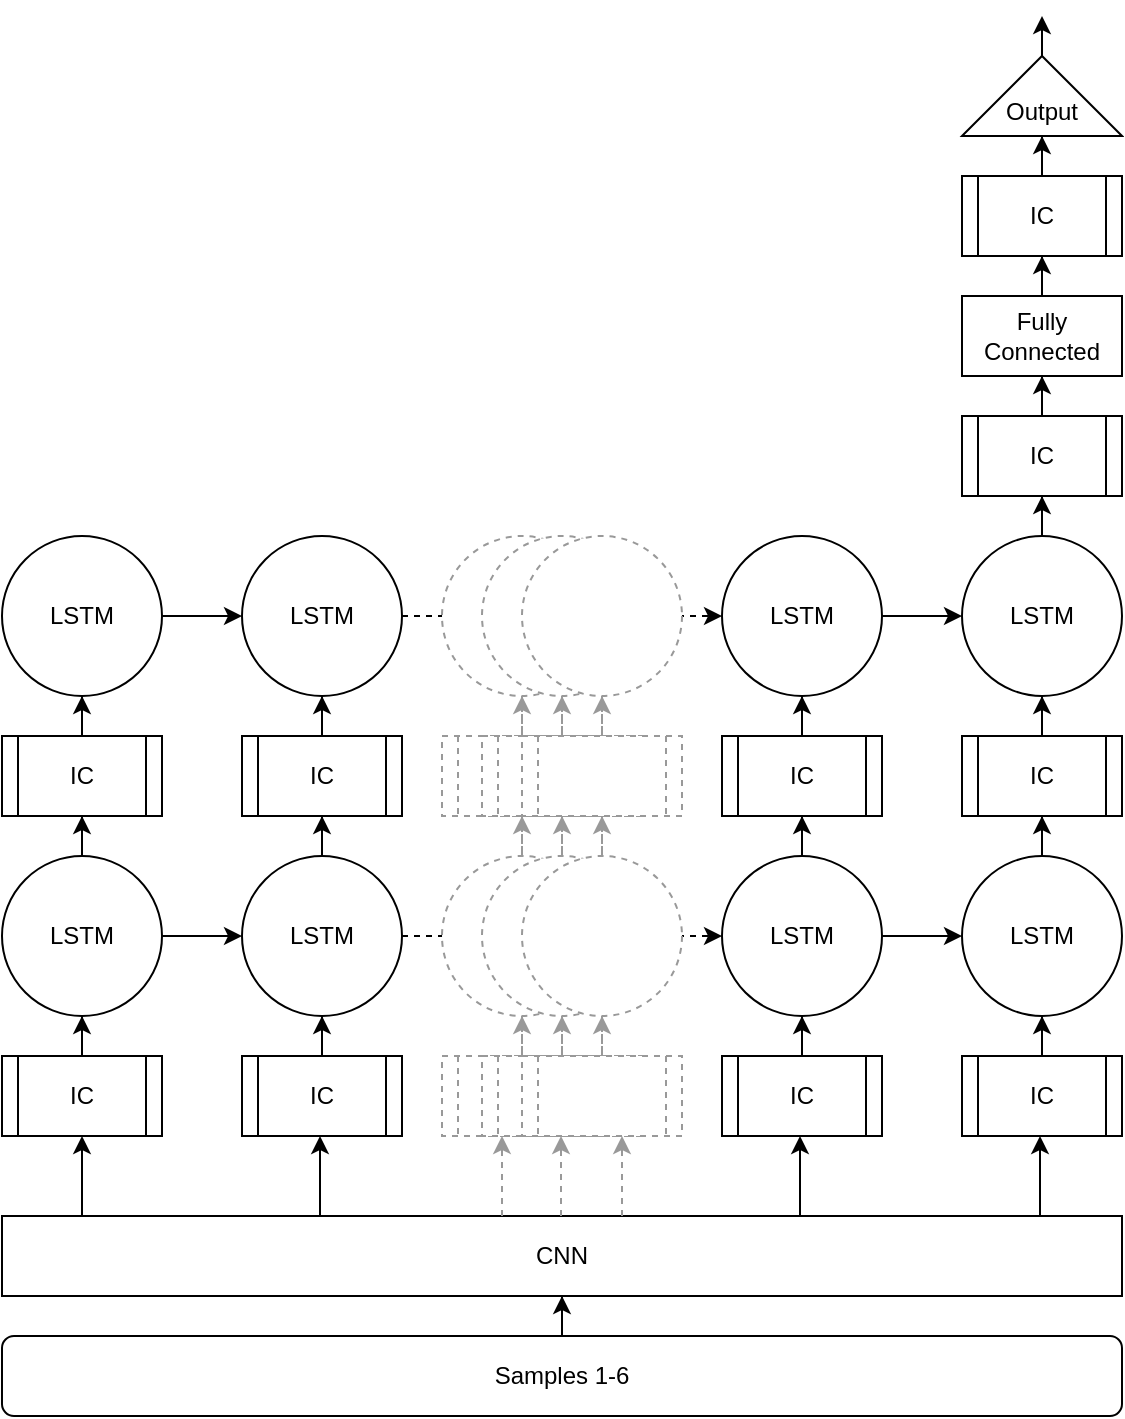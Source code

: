 <mxfile version="12.2.2" type="device" pages="1"><diagram id="08vCkon5hYv65G0pEPUH" name="Page-1"><mxGraphModel dx="1408" dy="752" grid="1" gridSize="10" guides="1" tooltips="1" connect="1" arrows="1" fold="1" page="1" pageScale="1" pageWidth="850" pageHeight="1100" math="0" shadow="0"><root><mxCell id="0"/><mxCell id="1" parent="0"/><mxCell id="wbZ5SZzInYULaO9SOd1E-4" style="edgeStyle=orthogonalEdgeStyle;rounded=0;orthogonalLoop=1;jettySize=auto;html=1;dashed=1;" edge="1" parent="1" source="yo3lCTCQwIQIwDGwGREe-50" target="yo3lCTCQwIQIwDGwGREe-68"><mxGeometry relative="1" as="geometry"/></mxCell><mxCell id="wbZ5SZzInYULaO9SOd1E-3" style="edgeStyle=orthogonalEdgeStyle;rounded=0;orthogonalLoop=1;jettySize=auto;html=1;dashed=1;" edge="1" parent="1" source="yo3lCTCQwIQIwDGwGREe-45" target="yo3lCTCQwIQIwDGwGREe-63"><mxGeometry relative="1" as="geometry"/></mxCell><mxCell id="wbZ5SZzInYULaO9SOd1E-30" style="edgeStyle=orthogonalEdgeStyle;rounded=0;orthogonalLoop=1;jettySize=auto;html=1;dashed=1;strokeColor=#999999;" edge="1" parent="1" source="wbZ5SZzInYULaO9SOd1E-31" target="wbZ5SZzInYULaO9SOd1E-33"><mxGeometry relative="1" as="geometry"/></mxCell><mxCell id="wbZ5SZzInYULaO9SOd1E-31" value="" style="ellipse;whiteSpace=wrap;html=1;aspect=fixed;dashed=1;fillColor=#ffffff;strokeColor=#999999;" vertex="1" parent="1"><mxGeometry x="260" y="440" width="80" height="80" as="geometry"/></mxCell><mxCell id="wbZ5SZzInYULaO9SOd1E-32" style="edgeStyle=orthogonalEdgeStyle;rounded=0;orthogonalLoop=1;jettySize=auto;html=1;dashed=1;strokeColor=#999999;" edge="1" parent="1" source="wbZ5SZzInYULaO9SOd1E-33" target="wbZ5SZzInYULaO9SOd1E-36"><mxGeometry relative="1" as="geometry"/></mxCell><mxCell id="wbZ5SZzInYULaO9SOd1E-33" value="" style="shape=process;whiteSpace=wrap;html=1;backgroundOutline=1;dashed=1;fillColor=#ffffff;strokeColor=#999999;" vertex="1" parent="1"><mxGeometry x="260" y="380" width="80" height="40" as="geometry"/></mxCell><mxCell id="wbZ5SZzInYULaO9SOd1E-34" style="edgeStyle=orthogonalEdgeStyle;rounded=0;orthogonalLoop=1;jettySize=auto;html=1;dashed=1;strokeColor=#999999;" edge="1" parent="1" source="wbZ5SZzInYULaO9SOd1E-35" target="wbZ5SZzInYULaO9SOd1E-31"><mxGeometry relative="1" as="geometry"/></mxCell><mxCell id="wbZ5SZzInYULaO9SOd1E-35" value="" style="shape=process;whiteSpace=wrap;html=1;backgroundOutline=1;dashed=1;fillColor=#ffffff;strokeColor=#999999;" vertex="1" parent="1"><mxGeometry x="260" y="540" width="80" height="40" as="geometry"/></mxCell><mxCell id="wbZ5SZzInYULaO9SOd1E-36" value="" style="ellipse;whiteSpace=wrap;html=1;aspect=fixed;dashed=1;fillColor=#ffffff;strokeColor=#999999;" vertex="1" parent="1"><mxGeometry x="260" y="280" width="80" height="80" as="geometry"/></mxCell><mxCell id="wbZ5SZzInYULaO9SOd1E-2" style="edgeStyle=orthogonalEdgeStyle;rounded=0;orthogonalLoop=1;jettySize=auto;html=1;" edge="1" parent="1" source="yo3lCTCQwIQIwDGwGREe-1" target="wbZ5SZzInYULaO9SOd1E-1"><mxGeometry relative="1" as="geometry"/></mxCell><mxCell id="yo3lCTCQwIQIwDGwGREe-1" value="Samples 1-6" style="rounded=1;whiteSpace=wrap;html=1;" parent="1" vertex="1"><mxGeometry x="40" y="680" width="560" height="40" as="geometry"/></mxCell><mxCell id="yo3lCTCQwIQIwDGwGREe-35" style="edgeStyle=orthogonalEdgeStyle;rounded=0;orthogonalLoop=1;jettySize=auto;html=1;" parent="1" source="yo3lCTCQwIQIwDGwGREe-36" target="yo3lCTCQwIQIwDGwGREe-38" edge="1"><mxGeometry relative="1" as="geometry"/></mxCell><mxCell id="yo3lCTCQwIQIwDGwGREe-79" style="edgeStyle=orthogonalEdgeStyle;rounded=0;orthogonalLoop=1;jettySize=auto;html=1;" parent="1" source="yo3lCTCQwIQIwDGwGREe-36" target="yo3lCTCQwIQIwDGwGREe-45" edge="1"><mxGeometry relative="1" as="geometry"/></mxCell><mxCell id="yo3lCTCQwIQIwDGwGREe-36" value="LSTM" style="ellipse;whiteSpace=wrap;html=1;aspect=fixed;" parent="1" vertex="1"><mxGeometry x="40" y="440" width="80" height="80" as="geometry"/></mxCell><mxCell id="yo3lCTCQwIQIwDGwGREe-37" style="edgeStyle=orthogonalEdgeStyle;rounded=0;orthogonalLoop=1;jettySize=auto;html=1;" parent="1" source="yo3lCTCQwIQIwDGwGREe-38" target="yo3lCTCQwIQIwDGwGREe-41" edge="1"><mxGeometry relative="1" as="geometry"/></mxCell><mxCell id="yo3lCTCQwIQIwDGwGREe-38" value="IC" style="shape=process;whiteSpace=wrap;html=1;backgroundOutline=1;" parent="1" vertex="1"><mxGeometry x="40" y="380" width="80" height="40" as="geometry"/></mxCell><mxCell id="yo3lCTCQwIQIwDGwGREe-39" style="edgeStyle=orthogonalEdgeStyle;rounded=0;orthogonalLoop=1;jettySize=auto;html=1;" parent="1" source="yo3lCTCQwIQIwDGwGREe-40" target="yo3lCTCQwIQIwDGwGREe-36" edge="1"><mxGeometry relative="1" as="geometry"/></mxCell><mxCell id="yo3lCTCQwIQIwDGwGREe-40" value="IC" style="shape=process;whiteSpace=wrap;html=1;backgroundOutline=1;" parent="1" vertex="1"><mxGeometry x="40" y="540" width="80" height="40" as="geometry"/></mxCell><mxCell id="yo3lCTCQwIQIwDGwGREe-84" style="edgeStyle=orthogonalEdgeStyle;rounded=0;orthogonalLoop=1;jettySize=auto;html=1;" parent="1" source="yo3lCTCQwIQIwDGwGREe-41" target="yo3lCTCQwIQIwDGwGREe-50" edge="1"><mxGeometry relative="1" as="geometry"/></mxCell><mxCell id="yo3lCTCQwIQIwDGwGREe-41" value="LSTM" style="ellipse;whiteSpace=wrap;html=1;aspect=fixed;" parent="1" vertex="1"><mxGeometry x="40" y="280" width="80" height="80" as="geometry"/></mxCell><mxCell id="yo3lCTCQwIQIwDGwGREe-44" style="edgeStyle=orthogonalEdgeStyle;rounded=0;orthogonalLoop=1;jettySize=auto;html=1;" parent="1" source="yo3lCTCQwIQIwDGwGREe-45" target="yo3lCTCQwIQIwDGwGREe-47" edge="1"><mxGeometry relative="1" as="geometry"/></mxCell><mxCell id="yo3lCTCQwIQIwDGwGREe-45" value="LSTM" style="ellipse;whiteSpace=wrap;html=1;aspect=fixed;" parent="1" vertex="1"><mxGeometry x="160" y="440" width="80" height="80" as="geometry"/></mxCell><mxCell id="yo3lCTCQwIQIwDGwGREe-46" style="edgeStyle=orthogonalEdgeStyle;rounded=0;orthogonalLoop=1;jettySize=auto;html=1;" parent="1" source="yo3lCTCQwIQIwDGwGREe-47" target="yo3lCTCQwIQIwDGwGREe-50" edge="1"><mxGeometry relative="1" as="geometry"/></mxCell><mxCell id="yo3lCTCQwIQIwDGwGREe-47" value="IC" style="shape=process;whiteSpace=wrap;html=1;backgroundOutline=1;" parent="1" vertex="1"><mxGeometry x="160" y="380" width="80" height="40" as="geometry"/></mxCell><mxCell id="yo3lCTCQwIQIwDGwGREe-48" style="edgeStyle=orthogonalEdgeStyle;rounded=0;orthogonalLoop=1;jettySize=auto;html=1;" parent="1" source="yo3lCTCQwIQIwDGwGREe-49" target="yo3lCTCQwIQIwDGwGREe-45" edge="1"><mxGeometry relative="1" as="geometry"/></mxCell><mxCell id="yo3lCTCQwIQIwDGwGREe-49" value="IC" style="shape=process;whiteSpace=wrap;html=1;backgroundOutline=1;" parent="1" vertex="1"><mxGeometry x="160" y="540" width="80" height="40" as="geometry"/></mxCell><mxCell id="yo3lCTCQwIQIwDGwGREe-50" value="LSTM" style="ellipse;whiteSpace=wrap;html=1;aspect=fixed;" parent="1" vertex="1"><mxGeometry x="160" y="280" width="80" height="80" as="geometry"/></mxCell><mxCell id="yo3lCTCQwIQIwDGwGREe-62" style="edgeStyle=orthogonalEdgeStyle;rounded=0;orthogonalLoop=1;jettySize=auto;html=1;" parent="1" source="yo3lCTCQwIQIwDGwGREe-63" target="yo3lCTCQwIQIwDGwGREe-65" edge="1"><mxGeometry relative="1" as="geometry"/></mxCell><mxCell id="yo3lCTCQwIQIwDGwGREe-82" style="edgeStyle=orthogonalEdgeStyle;rounded=0;orthogonalLoop=1;jettySize=auto;html=1;" parent="1" source="yo3lCTCQwIQIwDGwGREe-63" target="yo3lCTCQwIQIwDGwGREe-72" edge="1"><mxGeometry relative="1" as="geometry"/></mxCell><mxCell id="yo3lCTCQwIQIwDGwGREe-63" value="LSTM" style="ellipse;whiteSpace=wrap;html=1;aspect=fixed;" parent="1" vertex="1"><mxGeometry x="400" y="440" width="80" height="80" as="geometry"/></mxCell><mxCell id="yo3lCTCQwIQIwDGwGREe-64" style="edgeStyle=orthogonalEdgeStyle;rounded=0;orthogonalLoop=1;jettySize=auto;html=1;" parent="1" source="yo3lCTCQwIQIwDGwGREe-65" target="yo3lCTCQwIQIwDGwGREe-68" edge="1"><mxGeometry relative="1" as="geometry"/></mxCell><mxCell id="yo3lCTCQwIQIwDGwGREe-65" value="IC" style="shape=process;whiteSpace=wrap;html=1;backgroundOutline=1;" parent="1" vertex="1"><mxGeometry x="400" y="380" width="80" height="40" as="geometry"/></mxCell><mxCell id="yo3lCTCQwIQIwDGwGREe-66" style="edgeStyle=orthogonalEdgeStyle;rounded=0;orthogonalLoop=1;jettySize=auto;html=1;" parent="1" source="yo3lCTCQwIQIwDGwGREe-67" target="yo3lCTCQwIQIwDGwGREe-63" edge="1"><mxGeometry relative="1" as="geometry"/></mxCell><mxCell id="yo3lCTCQwIQIwDGwGREe-67" value="IC" style="shape=process;whiteSpace=wrap;html=1;backgroundOutline=1;" parent="1" vertex="1"><mxGeometry x="400" y="540" width="80" height="40" as="geometry"/></mxCell><mxCell id="yo3lCTCQwIQIwDGwGREe-87" style="edgeStyle=orthogonalEdgeStyle;rounded=0;orthogonalLoop=1;jettySize=auto;html=1;" parent="1" source="yo3lCTCQwIQIwDGwGREe-68" target="yo3lCTCQwIQIwDGwGREe-77" edge="1"><mxGeometry relative="1" as="geometry"/></mxCell><mxCell id="yo3lCTCQwIQIwDGwGREe-68" value="LSTM" style="ellipse;whiteSpace=wrap;html=1;aspect=fixed;" parent="1" vertex="1"><mxGeometry x="400" y="280" width="80" height="80" as="geometry"/></mxCell><mxCell id="yo3lCTCQwIQIwDGwGREe-71" style="edgeStyle=orthogonalEdgeStyle;rounded=0;orthogonalLoop=1;jettySize=auto;html=1;" parent="1" source="yo3lCTCQwIQIwDGwGREe-72" target="yo3lCTCQwIQIwDGwGREe-74" edge="1"><mxGeometry relative="1" as="geometry"/></mxCell><mxCell id="yo3lCTCQwIQIwDGwGREe-72" value="LSTM" style="ellipse;whiteSpace=wrap;html=1;aspect=fixed;" parent="1" vertex="1"><mxGeometry x="520" y="440" width="80" height="80" as="geometry"/></mxCell><mxCell id="yo3lCTCQwIQIwDGwGREe-73" style="edgeStyle=orthogonalEdgeStyle;rounded=0;orthogonalLoop=1;jettySize=auto;html=1;" parent="1" source="yo3lCTCQwIQIwDGwGREe-74" target="yo3lCTCQwIQIwDGwGREe-77" edge="1"><mxGeometry relative="1" as="geometry"/></mxCell><mxCell id="yo3lCTCQwIQIwDGwGREe-74" value="IC" style="shape=process;whiteSpace=wrap;html=1;backgroundOutline=1;" parent="1" vertex="1"><mxGeometry x="520" y="380" width="80" height="40" as="geometry"/></mxCell><mxCell id="yo3lCTCQwIQIwDGwGREe-75" style="edgeStyle=orthogonalEdgeStyle;rounded=0;orthogonalLoop=1;jettySize=auto;html=1;" parent="1" source="yo3lCTCQwIQIwDGwGREe-76" target="yo3lCTCQwIQIwDGwGREe-72" edge="1"><mxGeometry relative="1" as="geometry"/></mxCell><mxCell id="yo3lCTCQwIQIwDGwGREe-76" value="IC" style="shape=process;whiteSpace=wrap;html=1;backgroundOutline=1;" parent="1" vertex="1"><mxGeometry x="520" y="540" width="80" height="40" as="geometry"/></mxCell><mxCell id="yo3lCTCQwIQIwDGwGREe-91" style="edgeStyle=orthogonalEdgeStyle;rounded=0;orthogonalLoop=1;jettySize=auto;html=1;" parent="1" source="yo3lCTCQwIQIwDGwGREe-77" target="yo3lCTCQwIQIwDGwGREe-90" edge="1"><mxGeometry relative="1" as="geometry"/></mxCell><mxCell id="yo3lCTCQwIQIwDGwGREe-77" value="LSTM" style="ellipse;whiteSpace=wrap;html=1;aspect=fixed;" parent="1" vertex="1"><mxGeometry x="520" y="280" width="80" height="80" as="geometry"/></mxCell><mxCell id="yo3lCTCQwIQIwDGwGREe-104" style="edgeStyle=orthogonalEdgeStyle;rounded=0;orthogonalLoop=1;jettySize=auto;html=1;exitX=1;exitY=0.5;exitDx=0;exitDy=0;" parent="1" source="yo3lCTCQwIQIwDGwGREe-88" edge="1"><mxGeometry relative="1" as="geometry"><mxPoint x="560" y="20" as="targetPoint"/></mxGeometry></mxCell><mxCell id="yo3lCTCQwIQIwDGwGREe-88" value="&lt;br&gt;Output" style="triangle;whiteSpace=wrap;html=1;direction=north;" parent="1" vertex="1"><mxGeometry x="520" y="40" width="80" height="40" as="geometry"/></mxCell><mxCell id="yo3lCTCQwIQIwDGwGREe-94" style="edgeStyle=orthogonalEdgeStyle;rounded=0;orthogonalLoop=1;jettySize=auto;html=1;" parent="1" source="yo3lCTCQwIQIwDGwGREe-89" target="yo3lCTCQwIQIwDGwGREe-92" edge="1"><mxGeometry relative="1" as="geometry"/></mxCell><mxCell id="yo3lCTCQwIQIwDGwGREe-89" value="Fully&lt;br&gt;Connected" style="rounded=0;whiteSpace=wrap;html=1;" parent="1" vertex="1"><mxGeometry x="520" y="160" width="80" height="40" as="geometry"/></mxCell><mxCell id="yo3lCTCQwIQIwDGwGREe-93" style="edgeStyle=orthogonalEdgeStyle;rounded=0;orthogonalLoop=1;jettySize=auto;html=1;" parent="1" source="yo3lCTCQwIQIwDGwGREe-90" target="yo3lCTCQwIQIwDGwGREe-89" edge="1"><mxGeometry relative="1" as="geometry"/></mxCell><mxCell id="yo3lCTCQwIQIwDGwGREe-90" value="IC" style="shape=process;whiteSpace=wrap;html=1;backgroundOutline=1;" parent="1" vertex="1"><mxGeometry x="520" y="220" width="80" height="40" as="geometry"/></mxCell><mxCell id="yo3lCTCQwIQIwDGwGREe-95" style="edgeStyle=orthogonalEdgeStyle;rounded=0;orthogonalLoop=1;jettySize=auto;html=1;" parent="1" source="yo3lCTCQwIQIwDGwGREe-92" target="yo3lCTCQwIQIwDGwGREe-88" edge="1"><mxGeometry relative="1" as="geometry"/></mxCell><mxCell id="yo3lCTCQwIQIwDGwGREe-92" value="IC" style="shape=process;whiteSpace=wrap;html=1;backgroundOutline=1;" parent="1" vertex="1"><mxGeometry x="520" y="100" width="80" height="40" as="geometry"/></mxCell><mxCell id="wbZ5SZzInYULaO9SOd1E-1" value="CNN" style="rounded=0;whiteSpace=wrap;html=1;" vertex="1" parent="1"><mxGeometry x="40" y="620" width="560" height="40" as="geometry"/></mxCell><mxCell id="wbZ5SZzInYULaO9SOd1E-8" value="" style="endArrow=classic;html=1;" edge="1" parent="1"><mxGeometry width="50" height="50" relative="1" as="geometry"><mxPoint x="199" y="620" as="sourcePoint"/><mxPoint x="199" y="580" as="targetPoint"/></mxGeometry></mxCell><mxCell id="wbZ5SZzInYULaO9SOd1E-10" value="" style="endArrow=classic;html=1;" edge="1" parent="1"><mxGeometry width="50" height="50" relative="1" as="geometry"><mxPoint x="80" y="620" as="sourcePoint"/><mxPoint x="80" y="580" as="targetPoint"/></mxGeometry></mxCell><mxCell id="wbZ5SZzInYULaO9SOd1E-11" value="" style="endArrow=classic;html=1;" edge="1" parent="1"><mxGeometry width="50" height="50" relative="1" as="geometry"><mxPoint x="439" y="620" as="sourcePoint"/><mxPoint x="439" y="580" as="targetPoint"/></mxGeometry></mxCell><mxCell id="wbZ5SZzInYULaO9SOd1E-12" value="" style="endArrow=classic;html=1;" edge="1" parent="1"><mxGeometry width="50" height="50" relative="1" as="geometry"><mxPoint x="559" y="620" as="sourcePoint"/><mxPoint x="559" y="580" as="targetPoint"/></mxGeometry></mxCell><mxCell id="wbZ5SZzInYULaO9SOd1E-13" value="" style="endArrow=classic;html=1;dashed=1;strokeColor=#999999;" edge="1" parent="1"><mxGeometry width="50" height="50" relative="1" as="geometry"><mxPoint x="319.5" y="620" as="sourcePoint"/><mxPoint x="319.5" y="580" as="targetPoint"/></mxGeometry></mxCell><mxCell id="wbZ5SZzInYULaO9SOd1E-14" value="" style="endArrow=classic;html=1;dashed=1;strokeColor=#999999;" edge="1" parent="1"><mxGeometry width="50" height="50" relative="1" as="geometry"><mxPoint x="290" y="620" as="sourcePoint"/><mxPoint x="290" y="580" as="targetPoint"/></mxGeometry></mxCell><mxCell id="wbZ5SZzInYULaO9SOd1E-15" value="" style="endArrow=classic;html=1;dashed=1;strokeColor=#999999;" edge="1" parent="1"><mxGeometry width="50" height="50" relative="1" as="geometry"><mxPoint x="350" y="620" as="sourcePoint"/><mxPoint x="350" y="580" as="targetPoint"/></mxGeometry></mxCell><mxCell id="wbZ5SZzInYULaO9SOd1E-16" style="edgeStyle=orthogonalEdgeStyle;rounded=0;orthogonalLoop=1;jettySize=auto;html=1;dashed=1;strokeColor=#999999;" edge="1" parent="1" source="wbZ5SZzInYULaO9SOd1E-17" target="wbZ5SZzInYULaO9SOd1E-19"><mxGeometry relative="1" as="geometry"/></mxCell><mxCell id="wbZ5SZzInYULaO9SOd1E-17" value="" style="ellipse;whiteSpace=wrap;html=1;aspect=fixed;dashed=1;fillColor=#ffffff;strokeColor=#999999;" vertex="1" parent="1"><mxGeometry x="280" y="440" width="80" height="80" as="geometry"/></mxCell><mxCell id="wbZ5SZzInYULaO9SOd1E-18" style="edgeStyle=orthogonalEdgeStyle;rounded=0;orthogonalLoop=1;jettySize=auto;html=1;dashed=1;strokeColor=#999999;" edge="1" parent="1" source="wbZ5SZzInYULaO9SOd1E-19" target="wbZ5SZzInYULaO9SOd1E-22"><mxGeometry relative="1" as="geometry"/></mxCell><mxCell id="wbZ5SZzInYULaO9SOd1E-19" value="" style="shape=process;whiteSpace=wrap;html=1;backgroundOutline=1;dashed=1;fillColor=#ffffff;strokeColor=#999999;" vertex="1" parent="1"><mxGeometry x="280" y="380" width="80" height="40" as="geometry"/></mxCell><mxCell id="wbZ5SZzInYULaO9SOd1E-20" style="edgeStyle=orthogonalEdgeStyle;rounded=0;orthogonalLoop=1;jettySize=auto;html=1;dashed=1;strokeColor=#999999;" edge="1" parent="1" source="wbZ5SZzInYULaO9SOd1E-21" target="wbZ5SZzInYULaO9SOd1E-17"><mxGeometry relative="1" as="geometry"/></mxCell><mxCell id="wbZ5SZzInYULaO9SOd1E-21" value="" style="shape=process;whiteSpace=wrap;html=1;backgroundOutline=1;dashed=1;fillColor=#ffffff;strokeColor=#999999;" vertex="1" parent="1"><mxGeometry x="280" y="540" width="80" height="40" as="geometry"/></mxCell><mxCell id="wbZ5SZzInYULaO9SOd1E-22" value="" style="ellipse;whiteSpace=wrap;html=1;aspect=fixed;dashed=1;fillColor=#ffffff;strokeColor=#999999;" vertex="1" parent="1"><mxGeometry x="280" y="280" width="80" height="80" as="geometry"/></mxCell><mxCell id="wbZ5SZzInYULaO9SOd1E-23" style="edgeStyle=orthogonalEdgeStyle;rounded=0;orthogonalLoop=1;jettySize=auto;html=1;dashed=1;strokeColor=#999999;" edge="1" parent="1" source="wbZ5SZzInYULaO9SOd1E-24" target="wbZ5SZzInYULaO9SOd1E-26"><mxGeometry relative="1" as="geometry"/></mxCell><mxCell id="wbZ5SZzInYULaO9SOd1E-24" value="" style="ellipse;whiteSpace=wrap;html=1;aspect=fixed;dashed=1;fillColor=#ffffff;strokeColor=#999999;" vertex="1" parent="1"><mxGeometry x="300" y="440" width="80" height="80" as="geometry"/></mxCell><mxCell id="wbZ5SZzInYULaO9SOd1E-25" style="edgeStyle=orthogonalEdgeStyle;rounded=0;orthogonalLoop=1;jettySize=auto;html=1;dashed=1;strokeColor=#999999;" edge="1" parent="1" source="wbZ5SZzInYULaO9SOd1E-26" target="wbZ5SZzInYULaO9SOd1E-29"><mxGeometry relative="1" as="geometry"/></mxCell><mxCell id="wbZ5SZzInYULaO9SOd1E-26" value="" style="shape=process;whiteSpace=wrap;html=1;backgroundOutline=1;dashed=1;fillColor=#ffffff;strokeColor=#999999;" vertex="1" parent="1"><mxGeometry x="300" y="380" width="80" height="40" as="geometry"/></mxCell><mxCell id="wbZ5SZzInYULaO9SOd1E-27" style="edgeStyle=orthogonalEdgeStyle;rounded=0;orthogonalLoop=1;jettySize=auto;html=1;dashed=1;strokeColor=#999999;" edge="1" parent="1" source="wbZ5SZzInYULaO9SOd1E-28" target="wbZ5SZzInYULaO9SOd1E-24"><mxGeometry relative="1" as="geometry"/></mxCell><mxCell id="wbZ5SZzInYULaO9SOd1E-28" value="" style="shape=process;whiteSpace=wrap;html=1;backgroundOutline=1;dashed=1;fillColor=#ffffff;strokeColor=#999999;" vertex="1" parent="1"><mxGeometry x="300" y="540" width="80" height="40" as="geometry"/></mxCell><mxCell id="wbZ5SZzInYULaO9SOd1E-29" value="" style="ellipse;whiteSpace=wrap;html=1;aspect=fixed;dashed=1;fillColor=#ffffff;strokeColor=#999999;" vertex="1" parent="1"><mxGeometry x="300" y="280" width="80" height="80" as="geometry"/></mxCell></root></mxGraphModel></diagram></mxfile>